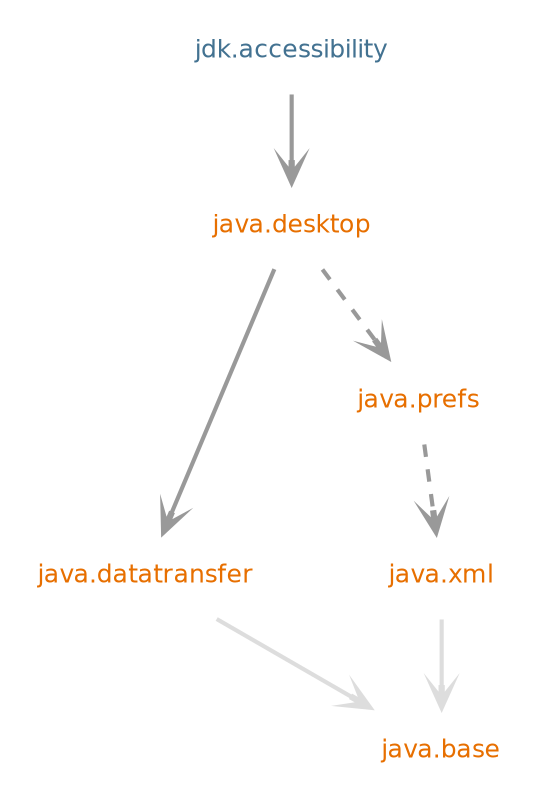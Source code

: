digraph "jdk.accessibility" {
  nodesep=.5;
  ranksep=0.600000;
  pencolor=transparent;
  node [shape=plaintext, fontcolor="#000000", fontname="DejaVuSans", fontsize=12, margin=".2,.2"];
  edge [penwidth=2, color="#999999", arrowhead=open, arrowsize=1];
  {rank=same "java.xml"}
  {rank=same "java.desktop"}
  subgraph se {
  "java.base" [fontcolor="#e76f00", group=java];
  "java.datatransfer" [fontcolor="#e76f00", group=java];
  "java.desktop" [fontcolor="#e76f00", group=java];
  "java.prefs" [fontcolor="#e76f00", group=java];
  "java.xml" [fontcolor="#e76f00", group=java];
  }
  subgraph jdk {
  "jdk.accessibility" [fontcolor="#437291", group=jdk];
  }
  "java.datatransfer" -> "java.base" [color="#dddddd", weight=10];
  "java.desktop" -> "java.prefs" [style="dashed", weight=10];
  "java.desktop" -> "java.datatransfer" [weight=10];
  "java.prefs" -> "java.xml" [style="dashed", weight=10];
  "java.xml" -> "java.base" [color="#dddddd", weight=10000];
  "jdk.accessibility" -> "java.desktop" [];
}
